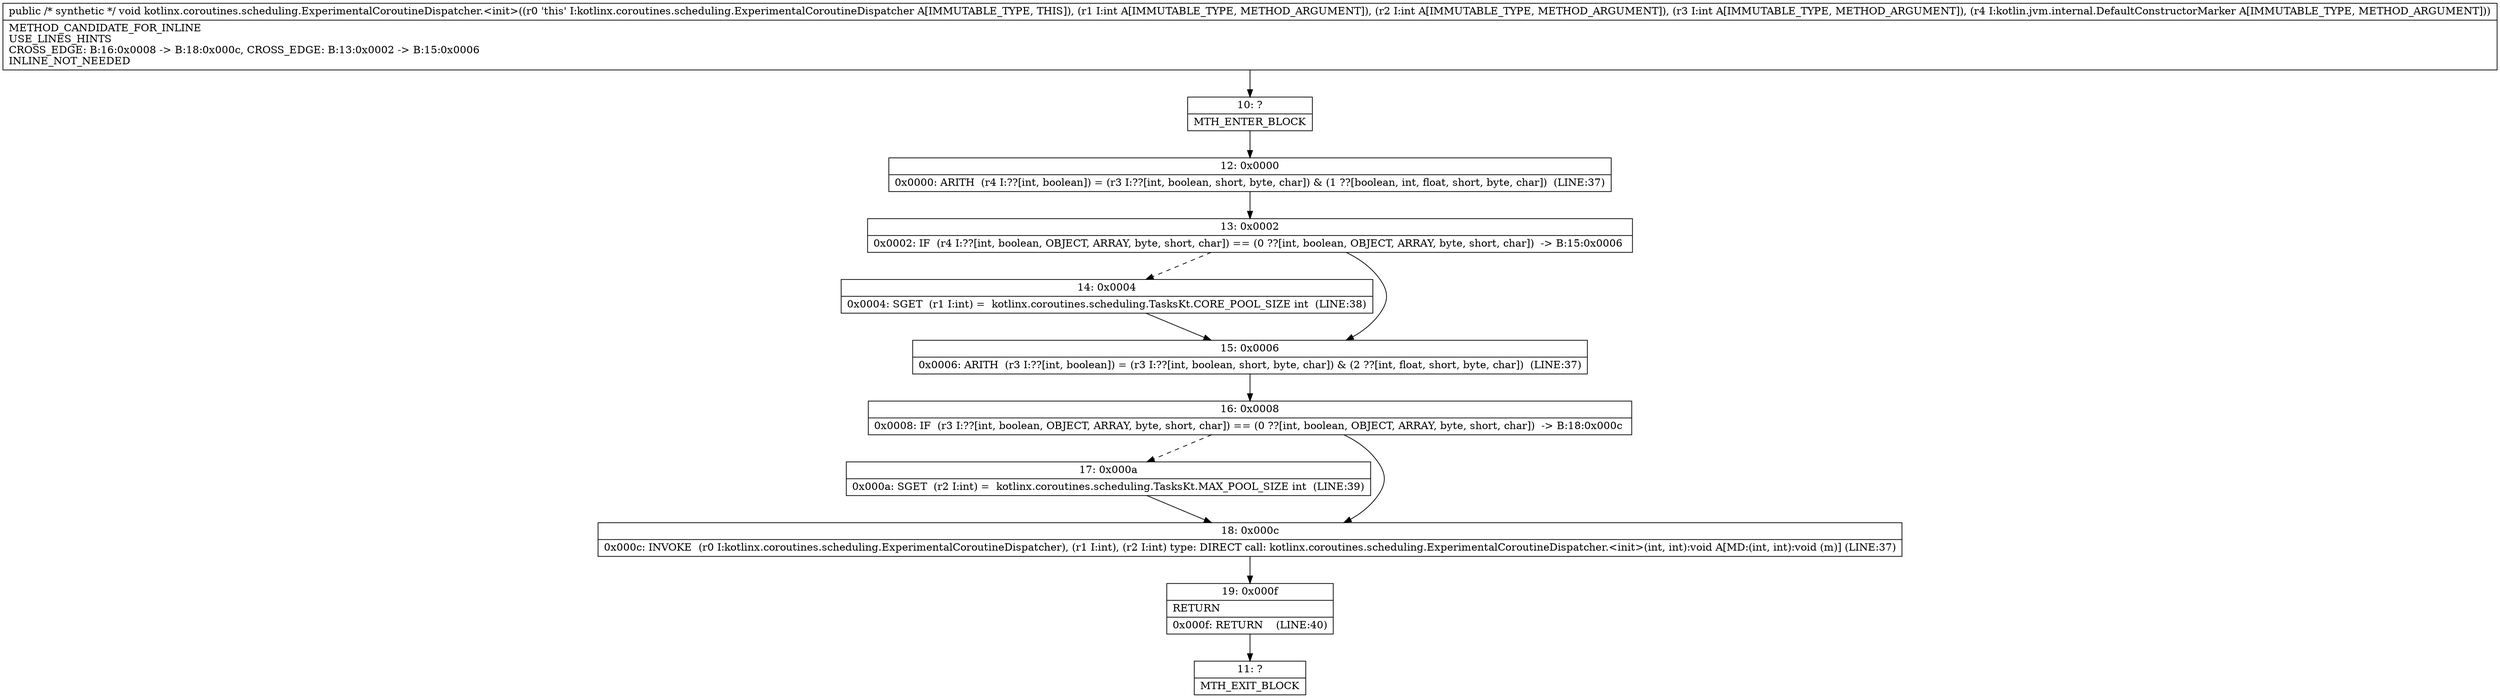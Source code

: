 digraph "CFG forkotlinx.coroutines.scheduling.ExperimentalCoroutineDispatcher.\<init\>(IIILkotlin\/jvm\/internal\/DefaultConstructorMarker;)V" {
Node_10 [shape=record,label="{10\:\ ?|MTH_ENTER_BLOCK\l}"];
Node_12 [shape=record,label="{12\:\ 0x0000|0x0000: ARITH  (r4 I:??[int, boolean]) = (r3 I:??[int, boolean, short, byte, char]) & (1 ??[boolean, int, float, short, byte, char])  (LINE:37)\l}"];
Node_13 [shape=record,label="{13\:\ 0x0002|0x0002: IF  (r4 I:??[int, boolean, OBJECT, ARRAY, byte, short, char]) == (0 ??[int, boolean, OBJECT, ARRAY, byte, short, char])  \-\> B:15:0x0006 \l}"];
Node_14 [shape=record,label="{14\:\ 0x0004|0x0004: SGET  (r1 I:int) =  kotlinx.coroutines.scheduling.TasksKt.CORE_POOL_SIZE int  (LINE:38)\l}"];
Node_15 [shape=record,label="{15\:\ 0x0006|0x0006: ARITH  (r3 I:??[int, boolean]) = (r3 I:??[int, boolean, short, byte, char]) & (2 ??[int, float, short, byte, char])  (LINE:37)\l}"];
Node_16 [shape=record,label="{16\:\ 0x0008|0x0008: IF  (r3 I:??[int, boolean, OBJECT, ARRAY, byte, short, char]) == (0 ??[int, boolean, OBJECT, ARRAY, byte, short, char])  \-\> B:18:0x000c \l}"];
Node_17 [shape=record,label="{17\:\ 0x000a|0x000a: SGET  (r2 I:int) =  kotlinx.coroutines.scheduling.TasksKt.MAX_POOL_SIZE int  (LINE:39)\l}"];
Node_18 [shape=record,label="{18\:\ 0x000c|0x000c: INVOKE  (r0 I:kotlinx.coroutines.scheduling.ExperimentalCoroutineDispatcher), (r1 I:int), (r2 I:int) type: DIRECT call: kotlinx.coroutines.scheduling.ExperimentalCoroutineDispatcher.\<init\>(int, int):void A[MD:(int, int):void (m)] (LINE:37)\l}"];
Node_19 [shape=record,label="{19\:\ 0x000f|RETURN\l|0x000f: RETURN    (LINE:40)\l}"];
Node_11 [shape=record,label="{11\:\ ?|MTH_EXIT_BLOCK\l}"];
MethodNode[shape=record,label="{public \/* synthetic *\/ void kotlinx.coroutines.scheduling.ExperimentalCoroutineDispatcher.\<init\>((r0 'this' I:kotlinx.coroutines.scheduling.ExperimentalCoroutineDispatcher A[IMMUTABLE_TYPE, THIS]), (r1 I:int A[IMMUTABLE_TYPE, METHOD_ARGUMENT]), (r2 I:int A[IMMUTABLE_TYPE, METHOD_ARGUMENT]), (r3 I:int A[IMMUTABLE_TYPE, METHOD_ARGUMENT]), (r4 I:kotlin.jvm.internal.DefaultConstructorMarker A[IMMUTABLE_TYPE, METHOD_ARGUMENT]))  | METHOD_CANDIDATE_FOR_INLINE\lUSE_LINES_HINTS\lCROSS_EDGE: B:16:0x0008 \-\> B:18:0x000c, CROSS_EDGE: B:13:0x0002 \-\> B:15:0x0006\lINLINE_NOT_NEEDED\l}"];
MethodNode -> Node_10;Node_10 -> Node_12;
Node_12 -> Node_13;
Node_13 -> Node_14[style=dashed];
Node_13 -> Node_15;
Node_14 -> Node_15;
Node_15 -> Node_16;
Node_16 -> Node_17[style=dashed];
Node_16 -> Node_18;
Node_17 -> Node_18;
Node_18 -> Node_19;
Node_19 -> Node_11;
}

